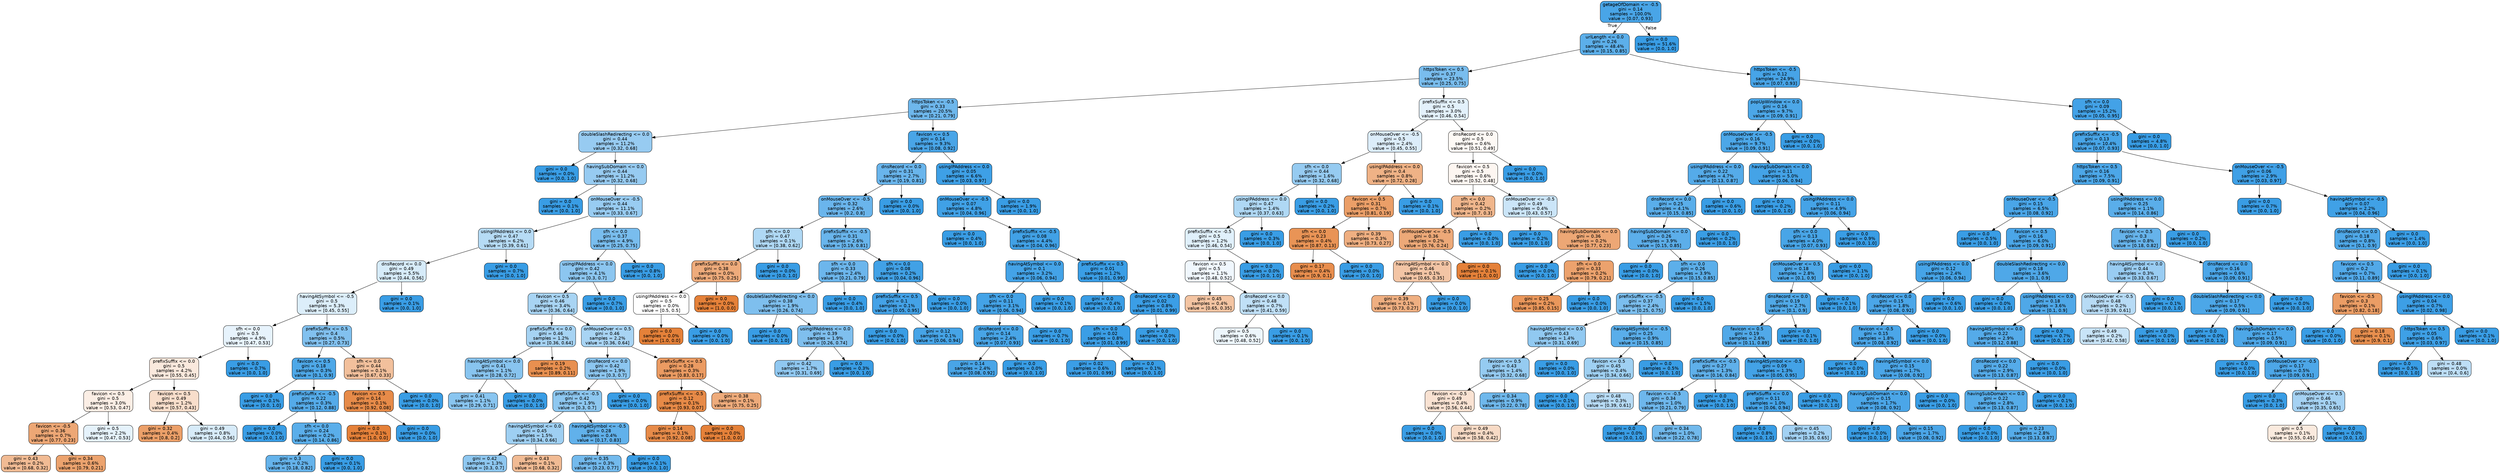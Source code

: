digraph Tree {
node [shape=box, style="filled, rounded", color="black", fontname=helvetica] ;
edge [fontname=helvetica] ;
0 [label="getageOfDomain <= -0.5\ngini = 0.14\nsamples = 100.0%\nvalue = [0.07, 0.93]", fillcolor="#399de5ea"] ;
1 [label="urlLength <= 0.0\ngini = 0.26\nsamples = 48.4%\nvalue = [0.15, 0.85]", fillcolor="#399de5d1"] ;
0 -> 1 [labeldistance=2.5, labelangle=45, headlabel="True"] ;
2 [label="httpsToken <= 0.5\ngini = 0.37\nsamples = 23.5%\nvalue = [0.25, 0.75]", fillcolor="#399de5ac"] ;
1 -> 2 ;
3 [label="httpsToken <= -0.5\ngini = 0.33\nsamples = 20.5%\nvalue = [0.21, 0.79]", fillcolor="#399de5ba"] ;
2 -> 3 ;
4 [label="doubleSlashRedirecting <= 0.0\ngini = 0.44\nsamples = 11.2%\nvalue = [0.32, 0.68]", fillcolor="#399de586"] ;
3 -> 4 ;
5 [label="gini = 0.0\nsamples = 0.0%\nvalue = [0.0, 1.0]", fillcolor="#399de5ff"] ;
4 -> 5 ;
6 [label="havingSubDomain <= 0.0\ngini = 0.44\nsamples = 11.2%\nvalue = [0.32, 0.68]", fillcolor="#399de586"] ;
4 -> 6 ;
7 [label="gini = 0.0\nsamples = 0.1%\nvalue = [0.0, 1.0]", fillcolor="#399de5ff"] ;
6 -> 7 ;
8 [label="onMouseOver <= -0.5\ngini = 0.44\nsamples = 11.1%\nvalue = [0.33, 0.67]", fillcolor="#399de584"] ;
6 -> 8 ;
9 [label="usingIPAddress <= 0.0\ngini = 0.47\nsamples = 6.2%\nvalue = [0.39, 0.61]", fillcolor="#399de55e"] ;
8 -> 9 ;
10 [label="dnsRecord <= 0.0\ngini = 0.49\nsamples = 5.5%\nvalue = [0.44, 0.56]", fillcolor="#399de534"] ;
9 -> 10 ;
11 [label="havingAtSymbol <= -0.5\ngini = 0.5\nsamples = 5.3%\nvalue = [0.45, 0.55]", fillcolor="#399de52c"] ;
10 -> 11 ;
12 [label="sfh <= 0.0\ngini = 0.5\nsamples = 4.9%\nvalue = [0.47, 0.53]", fillcolor="#399de51e"] ;
11 -> 12 ;
13 [label="prefixSuffix <= 0.0\ngini = 0.5\nsamples = 4.2%\nvalue = [0.55, 0.45]", fillcolor="#e581392b"] ;
12 -> 13 ;
14 [label="favicon <= 0.5\ngini = 0.5\nsamples = 3.0%\nvalue = [0.53, 0.47]", fillcolor="#e5813921"] ;
13 -> 14 ;
15 [label="favicon <= -0.5\ngini = 0.36\nsamples = 0.7%\nvalue = [0.77, 0.23]", fillcolor="#e58139b1"] ;
14 -> 15 ;
16 [label="gini = 0.43\nsamples = 0.2%\nvalue = [0.68, 0.32]", fillcolor="#e5813989"] ;
15 -> 16 ;
17 [label="gini = 0.34\nsamples = 0.6%\nvalue = [0.79, 0.21]", fillcolor="#e58139ba"] ;
15 -> 17 ;
18 [label="gini = 0.5\nsamples = 2.2%\nvalue = [0.47, 0.53]", fillcolor="#399de521"] ;
14 -> 18 ;
19 [label="favicon <= 0.5\ngini = 0.49\nsamples = 1.2%\nvalue = [0.57, 0.43]", fillcolor="#e5813942"] ;
13 -> 19 ;
20 [label="gini = 0.32\nsamples = 0.4%\nvalue = [0.8, 0.2]", fillcolor="#e58139c1"] ;
19 -> 20 ;
21 [label="gini = 0.49\nsamples = 0.8%\nvalue = [0.44, 0.56]", fillcolor="#399de533"] ;
19 -> 21 ;
22 [label="gini = 0.0\nsamples = 0.7%\nvalue = [0.0, 1.0]", fillcolor="#399de5ff"] ;
12 -> 22 ;
23 [label="prefixSuffix <= 0.5\ngini = 0.4\nsamples = 0.5%\nvalue = [0.27, 0.73]", fillcolor="#399de5a0"] ;
11 -> 23 ;
24 [label="favicon <= 0.5\ngini = 0.18\nsamples = 0.3%\nvalue = [0.1, 0.9]", fillcolor="#399de5e3"] ;
23 -> 24 ;
25 [label="gini = 0.0\nsamples = 0.1%\nvalue = [0.0, 1.0]", fillcolor="#399de5ff"] ;
24 -> 25 ;
26 [label="prefixSuffix <= -0.5\ngini = 0.22\nsamples = 0.3%\nvalue = [0.12, 0.88]", fillcolor="#399de5db"] ;
24 -> 26 ;
27 [label="gini = 0.0\nsamples = 0.0%\nvalue = [0.0, 1.0]", fillcolor="#399de5ff"] ;
26 -> 27 ;
28 [label="sfh <= 0.0\ngini = 0.24\nsamples = 0.2%\nvalue = [0.14, 0.86]", fillcolor="#399de5d4"] ;
26 -> 28 ;
29 [label="gini = 0.3\nsamples = 0.2%\nvalue = [0.18, 0.82]", fillcolor="#399de5c6"] ;
28 -> 29 ;
30 [label="gini = 0.0\nsamples = 0.1%\nvalue = [0.0, 1.0]", fillcolor="#399de5ff"] ;
28 -> 30 ;
31 [label="sfh <= 0.0\ngini = 0.44\nsamples = 0.1%\nvalue = [0.67, 0.33]", fillcolor="#e581397f"] ;
23 -> 31 ;
32 [label="favicon <= 0.5\ngini = 0.14\nsamples = 0.1%\nvalue = [0.92, 0.08]", fillcolor="#e58139ea"] ;
31 -> 32 ;
33 [label="gini = 0.0\nsamples = 0.1%\nvalue = [1.0, 0.0]", fillcolor="#e58139ff"] ;
32 -> 33 ;
34 [label="gini = 0.0\nsamples = 0.0%\nvalue = [0.0, 1.0]", fillcolor="#399de5ff"] ;
32 -> 34 ;
35 [label="gini = 0.0\nsamples = 0.0%\nvalue = [0.0, 1.0]", fillcolor="#399de5ff"] ;
31 -> 35 ;
36 [label="gini = 0.0\nsamples = 0.1%\nvalue = [0.0, 1.0]", fillcolor="#399de5ff"] ;
10 -> 36 ;
37 [label="gini = 0.0\nsamples = 0.7%\nvalue = [0.0, 1.0]", fillcolor="#399de5ff"] ;
9 -> 37 ;
38 [label="sfh <= 0.0\ngini = 0.37\nsamples = 4.9%\nvalue = [0.25, 0.75]", fillcolor="#399de5ac"] ;
8 -> 38 ;
39 [label="usingIPAddress <= 0.0\ngini = 0.42\nsamples = 4.1%\nvalue = [0.3, 0.7]", fillcolor="#399de593"] ;
38 -> 39 ;
40 [label="favicon <= 0.5\ngini = 0.46\nsamples = 3.4%\nvalue = [0.36, 0.64]", fillcolor="#399de570"] ;
39 -> 40 ;
41 [label="prefixSuffix <= 0.0\ngini = 0.46\nsamples = 1.2%\nvalue = [0.36, 0.64]", fillcolor="#399de572"] ;
40 -> 41 ;
42 [label="havingAtSymbol <= 0.0\ngini = 0.41\nsamples = 1.1%\nvalue = [0.28, 0.72]", fillcolor="#399de599"] ;
41 -> 42 ;
43 [label="gini = 0.41\nsamples = 1.1%\nvalue = [0.29, 0.71]", fillcolor="#399de597"] ;
42 -> 43 ;
44 [label="gini = 0.0\nsamples = 0.0%\nvalue = [0.0, 1.0]", fillcolor="#399de5ff"] ;
42 -> 44 ;
45 [label="gini = 0.19\nsamples = 0.2%\nvalue = [0.89, 0.11]", fillcolor="#e58139e1"] ;
41 -> 45 ;
46 [label="onMouseOver <= 0.5\ngini = 0.46\nsamples = 2.2%\nvalue = [0.36, 0.64]", fillcolor="#399de56f"] ;
40 -> 46 ;
47 [label="dnsRecord <= 0.0\ngini = 0.42\nsamples = 1.9%\nvalue = [0.3, 0.7]", fillcolor="#399de593"] ;
46 -> 47 ;
48 [label="prefixSuffix <= -0.5\ngini = 0.42\nsamples = 1.9%\nvalue = [0.3, 0.7]", fillcolor="#399de592"] ;
47 -> 48 ;
49 [label="havingAtSymbol <= 0.0\ngini = 0.45\nsamples = 1.5%\nvalue = [0.34, 0.66]", fillcolor="#399de57d"] ;
48 -> 49 ;
50 [label="gini = 0.42\nsamples = 1.3%\nvalue = [0.3, 0.7]", fillcolor="#399de591"] ;
49 -> 50 ;
51 [label="gini = 0.43\nsamples = 0.1%\nvalue = [0.68, 0.32]", fillcolor="#e5813989"] ;
49 -> 51 ;
52 [label="havingAtSymbol <= -0.5\ngini = 0.28\nsamples = 0.4%\nvalue = [0.17, 0.83]", fillcolor="#399de5cb"] ;
48 -> 52 ;
53 [label="gini = 0.35\nsamples = 0.3%\nvalue = [0.23, 0.77]", fillcolor="#399de5b4"] ;
52 -> 53 ;
54 [label="gini = 0.0\nsamples = 0.1%\nvalue = [0.0, 1.0]", fillcolor="#399de5ff"] ;
52 -> 54 ;
55 [label="gini = 0.0\nsamples = 0.0%\nvalue = [0.0, 1.0]", fillcolor="#399de5ff"] ;
47 -> 55 ;
56 [label="prefixSuffix <= 0.5\ngini = 0.28\nsamples = 0.3%\nvalue = [0.83, 0.17]", fillcolor="#e58139ca"] ;
46 -> 56 ;
57 [label="prefixSuffix <= -0.5\ngini = 0.12\nsamples = 0.1%\nvalue = [0.93, 0.07]", fillcolor="#e58139ed"] ;
56 -> 57 ;
58 [label="gini = 0.14\nsamples = 0.1%\nvalue = [0.92, 0.08]", fillcolor="#e58139ea"] ;
57 -> 58 ;
59 [label="gini = 0.0\nsamples = 0.0%\nvalue = [1.0, 0.0]", fillcolor="#e58139ff"] ;
57 -> 59 ;
60 [label="gini = 0.38\nsamples = 0.1%\nvalue = [0.75, 0.25]", fillcolor="#e58139aa"] ;
56 -> 60 ;
61 [label="gini = 0.0\nsamples = 0.7%\nvalue = [0.0, 1.0]", fillcolor="#399de5ff"] ;
39 -> 61 ;
62 [label="gini = 0.0\nsamples = 0.8%\nvalue = [0.0, 1.0]", fillcolor="#399de5ff"] ;
38 -> 62 ;
63 [label="favicon <= 0.5\ngini = 0.14\nsamples = 9.3%\nvalue = [0.08, 0.92]", fillcolor="#399de5ea"] ;
3 -> 63 ;
64 [label="dnsRecord <= 0.0\ngini = 0.31\nsamples = 2.7%\nvalue = [0.19, 0.81]", fillcolor="#399de5c1"] ;
63 -> 64 ;
65 [label="onMouseOver <= -0.5\ngini = 0.32\nsamples = 2.6%\nvalue = [0.2, 0.8]", fillcolor="#399de5c0"] ;
64 -> 65 ;
66 [label="sfh <= 0.0\ngini = 0.47\nsamples = 0.1%\nvalue = [0.38, 0.62]", fillcolor="#399de566"] ;
65 -> 66 ;
67 [label="prefixSuffix <= 0.0\ngini = 0.38\nsamples = 0.0%\nvalue = [0.75, 0.25]", fillcolor="#e58139aa"] ;
66 -> 67 ;
68 [label="usingIPAddress <= 0.0\ngini = 0.5\nsamples = 0.0%\nvalue = [0.5, 0.5]", fillcolor="#e5813900"] ;
67 -> 68 ;
69 [label="gini = 0.0\nsamples = 0.0%\nvalue = [1.0, 0.0]", fillcolor="#e58139ff"] ;
68 -> 69 ;
70 [label="gini = 0.0\nsamples = 0.0%\nvalue = [0.0, 1.0]", fillcolor="#399de5ff"] ;
68 -> 70 ;
71 [label="gini = 0.0\nsamples = 0.0%\nvalue = [1.0, 0.0]", fillcolor="#e58139ff"] ;
67 -> 71 ;
72 [label="gini = 0.0\nsamples = 0.0%\nvalue = [0.0, 1.0]", fillcolor="#399de5ff"] ;
66 -> 72 ;
73 [label="prefixSuffix <= -0.5\ngini = 0.31\nsamples = 2.6%\nvalue = [0.19, 0.81]", fillcolor="#399de5c1"] ;
65 -> 73 ;
74 [label="sfh <= 0.0\ngini = 0.33\nsamples = 2.4%\nvalue = [0.21, 0.79]", fillcolor="#399de5bd"] ;
73 -> 74 ;
75 [label="doubleSlashRedirecting <= 0.0\ngini = 0.38\nsamples = 1.9%\nvalue = [0.26, 0.74]", fillcolor="#399de5a6"] ;
74 -> 75 ;
76 [label="gini = 0.0\nsamples = 0.0%\nvalue = [0.0, 1.0]", fillcolor="#399de5ff"] ;
75 -> 76 ;
77 [label="usingIPAddress <= 0.0\ngini = 0.39\nsamples = 1.9%\nvalue = [0.26, 0.74]", fillcolor="#399de5a5"] ;
75 -> 77 ;
78 [label="gini = 0.42\nsamples = 1.7%\nvalue = [0.31, 0.69]", fillcolor="#399de58e"] ;
77 -> 78 ;
79 [label="gini = 0.0\nsamples = 0.3%\nvalue = [0.0, 1.0]", fillcolor="#399de5ff"] ;
77 -> 79 ;
80 [label="gini = 0.0\nsamples = 0.4%\nvalue = [0.0, 1.0]", fillcolor="#399de5ff"] ;
74 -> 80 ;
81 [label="sfh <= 0.0\ngini = 0.08\nsamples = 0.2%\nvalue = [0.04, 0.96]", fillcolor="#399de5f4"] ;
73 -> 81 ;
82 [label="prefixSuffix <= 0.5\ngini = 0.1\nsamples = 0.1%\nvalue = [0.05, 0.95]", fillcolor="#399de5f1"] ;
81 -> 82 ;
83 [label="gini = 0.0\nsamples = 0.0%\nvalue = [0.0, 1.0]", fillcolor="#399de5ff"] ;
82 -> 83 ;
84 [label="gini = 0.12\nsamples = 0.1%\nvalue = [0.06, 0.94]", fillcolor="#399de5ee"] ;
82 -> 84 ;
85 [label="gini = 0.0\nsamples = 0.0%\nvalue = [0.0, 1.0]", fillcolor="#399de5ff"] ;
81 -> 85 ;
86 [label="gini = 0.0\nsamples = 0.0%\nvalue = [0.0, 1.0]", fillcolor="#399de5ff"] ;
64 -> 86 ;
87 [label="usingIPAddress <= 0.0\ngini = 0.05\nsamples = 6.6%\nvalue = [0.03, 0.97]", fillcolor="#399de5f8"] ;
63 -> 87 ;
88 [label="onMouseOver <= -0.5\ngini = 0.07\nsamples = 4.8%\nvalue = [0.04, 0.96]", fillcolor="#399de5f5"] ;
87 -> 88 ;
89 [label="gini = 0.0\nsamples = 0.4%\nvalue = [0.0, 1.0]", fillcolor="#399de5ff"] ;
88 -> 89 ;
90 [label="prefixSuffix <= -0.5\ngini = 0.08\nsamples = 4.4%\nvalue = [0.04, 0.96]", fillcolor="#399de5f4"] ;
88 -> 90 ;
91 [label="havingAtSymbol <= 0.0\ngini = 0.1\nsamples = 3.2%\nvalue = [0.06, 0.94]", fillcolor="#399de5f0"] ;
90 -> 91 ;
92 [label="sfh <= 0.0\ngini = 0.11\nsamples = 3.1%\nvalue = [0.06, 0.94]", fillcolor="#399de5f0"] ;
91 -> 92 ;
93 [label="dnsRecord <= 0.0\ngini = 0.14\nsamples = 2.4%\nvalue = [0.07, 0.93]", fillcolor="#399de5eb"] ;
92 -> 93 ;
94 [label="gini = 0.14\nsamples = 2.4%\nvalue = [0.08, 0.92]", fillcolor="#399de5ea"] ;
93 -> 94 ;
95 [label="gini = 0.0\nsamples = 0.0%\nvalue = [0.0, 1.0]", fillcolor="#399de5ff"] ;
93 -> 95 ;
96 [label="gini = 0.0\nsamples = 0.7%\nvalue = [0.0, 1.0]", fillcolor="#399de5ff"] ;
92 -> 96 ;
97 [label="gini = 0.0\nsamples = 0.1%\nvalue = [0.0, 1.0]", fillcolor="#399de5ff"] ;
91 -> 97 ;
98 [label="prefixSuffix <= 0.5\ngini = 0.01\nsamples = 1.2%\nvalue = [0.01, 0.99]", fillcolor="#399de5fd"] ;
90 -> 98 ;
99 [label="gini = 0.0\nsamples = 0.4%\nvalue = [0.0, 1.0]", fillcolor="#399de5ff"] ;
98 -> 99 ;
100 [label="dnsRecord <= 0.0\ngini = 0.02\nsamples = 0.8%\nvalue = [0.01, 0.99]", fillcolor="#399de5fc"] ;
98 -> 100 ;
101 [label="sfh <= 0.0\ngini = 0.02\nsamples = 0.8%\nvalue = [0.01, 0.99]", fillcolor="#399de5fc"] ;
100 -> 101 ;
102 [label="gini = 0.02\nsamples = 0.6%\nvalue = [0.01, 0.99]", fillcolor="#399de5fc"] ;
101 -> 102 ;
103 [label="gini = 0.0\nsamples = 0.1%\nvalue = [0.0, 1.0]", fillcolor="#399de5ff"] ;
101 -> 103 ;
104 [label="gini = 0.0\nsamples = 0.0%\nvalue = [0.0, 1.0]", fillcolor="#399de5ff"] ;
100 -> 104 ;
105 [label="gini = 0.0\nsamples = 1.9%\nvalue = [0.0, 1.0]", fillcolor="#399de5ff"] ;
87 -> 105 ;
106 [label="prefixSuffix <= 0.5\ngini = 0.5\nsamples = 3.0%\nvalue = [0.46, 0.54]", fillcolor="#399de523"] ;
2 -> 106 ;
107 [label="onMouseOver <= -0.5\ngini = 0.5\nsamples = 2.4%\nvalue = [0.45, 0.55]", fillcolor="#399de52d"] ;
106 -> 107 ;
108 [label="sfh <= 0.0\ngini = 0.44\nsamples = 1.6%\nvalue = [0.32, 0.68]", fillcolor="#399de587"] ;
107 -> 108 ;
109 [label="usingIPAddress <= 0.0\ngini = 0.47\nsamples = 1.4%\nvalue = [0.37, 0.63]", fillcolor="#399de566"] ;
108 -> 109 ;
110 [label="prefixSuffix <= -0.5\ngini = 0.5\nsamples = 1.2%\nvalue = [0.46, 0.54]", fillcolor="#399de527"] ;
109 -> 110 ;
111 [label="favicon <= 0.5\ngini = 0.5\nsamples = 1.1%\nvalue = [0.48, 0.52]", fillcolor="#399de513"] ;
110 -> 111 ;
112 [label="gini = 0.45\nsamples = 0.4%\nvalue = [0.65, 0.35]", fillcolor="#e5813977"] ;
111 -> 112 ;
113 [label="dnsRecord <= 0.0\ngini = 0.48\nsamples = 0.7%\nvalue = [0.41, 0.59]", fillcolor="#399de551"] ;
111 -> 113 ;
114 [label="gini = 0.5\nsamples = 0.6%\nvalue = [0.48, 0.52]", fillcolor="#399de516"] ;
113 -> 114 ;
115 [label="gini = 0.0\nsamples = 0.1%\nvalue = [0.0, 1.0]", fillcolor="#399de5ff"] ;
113 -> 115 ;
116 [label="gini = 0.0\nsamples = 0.0%\nvalue = [0.0, 1.0]", fillcolor="#399de5ff"] ;
110 -> 116 ;
117 [label="gini = 0.0\nsamples = 0.3%\nvalue = [0.0, 1.0]", fillcolor="#399de5ff"] ;
109 -> 117 ;
118 [label="gini = 0.0\nsamples = 0.2%\nvalue = [0.0, 1.0]", fillcolor="#399de5ff"] ;
108 -> 118 ;
119 [label="usingIPAddress <= 0.0\ngini = 0.4\nsamples = 0.8%\nvalue = [0.72, 0.28]", fillcolor="#e581399c"] ;
107 -> 119 ;
120 [label="favicon <= 0.5\ngini = 0.31\nsamples = 0.7%\nvalue = [0.81, 0.19]", fillcolor="#e58139c2"] ;
119 -> 120 ;
121 [label="sfh <= 0.0\ngini = 0.23\nsamples = 0.4%\nvalue = [0.87, 0.13]", fillcolor="#e58139d9"] ;
120 -> 121 ;
122 [label="gini = 0.17\nsamples = 0.4%\nvalue = [0.9, 0.1]", fillcolor="#e58139e4"] ;
121 -> 122 ;
123 [label="gini = 0.0\nsamples = 0.0%\nvalue = [0.0, 1.0]", fillcolor="#399de5ff"] ;
121 -> 123 ;
124 [label="gini = 0.39\nsamples = 0.3%\nvalue = [0.73, 0.27]", fillcolor="#e58139a2"] ;
120 -> 124 ;
125 [label="gini = 0.0\nsamples = 0.1%\nvalue = [0.0, 1.0]", fillcolor="#399de5ff"] ;
119 -> 125 ;
126 [label="dnsRecord <= 0.0\ngini = 0.5\nsamples = 0.6%\nvalue = [0.51, 0.49]", fillcolor="#e581390c"] ;
106 -> 126 ;
127 [label="favicon <= 0.5\ngini = 0.5\nsamples = 0.6%\nvalue = [0.52, 0.48]", fillcolor="#e5813912"] ;
126 -> 127 ;
128 [label="sfh <= 0.0\ngini = 0.42\nsamples = 0.2%\nvalue = [0.7, 0.3]", fillcolor="#e5813994"] ;
127 -> 128 ;
129 [label="onMouseOver <= -0.5\ngini = 0.36\nsamples = 0.2%\nvalue = [0.76, 0.24]", fillcolor="#e58139ae"] ;
128 -> 129 ;
130 [label="havingAtSymbol <= 0.0\ngini = 0.46\nsamples = 0.1%\nvalue = [0.65, 0.35]", fillcolor="#e5813974"] ;
129 -> 130 ;
131 [label="gini = 0.39\nsamples = 0.1%\nvalue = [0.73, 0.27]", fillcolor="#e58139a2"] ;
130 -> 131 ;
132 [label="gini = 0.0\nsamples = 0.0%\nvalue = [0.0, 1.0]", fillcolor="#399de5ff"] ;
130 -> 132 ;
133 [label="gini = 0.0\nsamples = 0.1%\nvalue = [1.0, 0.0]", fillcolor="#e58139ff"] ;
129 -> 133 ;
134 [label="gini = 0.0\nsamples = 0.0%\nvalue = [0.0, 1.0]", fillcolor="#399de5ff"] ;
128 -> 134 ;
135 [label="onMouseOver <= -0.5\ngini = 0.49\nsamples = 0.4%\nvalue = [0.43, 0.57]", fillcolor="#399de542"] ;
127 -> 135 ;
136 [label="gini = 0.0\nsamples = 0.2%\nvalue = [0.0, 1.0]", fillcolor="#399de5ff"] ;
135 -> 136 ;
137 [label="havingSubDomain <= 0.0\ngini = 0.36\nsamples = 0.2%\nvalue = [0.77, 0.23]", fillcolor="#e58139b1"] ;
135 -> 137 ;
138 [label="gini = 0.0\nsamples = 0.0%\nvalue = [0.0, 1.0]", fillcolor="#399de5ff"] ;
137 -> 138 ;
139 [label="sfh <= 0.0\ngini = 0.33\nsamples = 0.2%\nvalue = [0.79, 0.21]", fillcolor="#e58139bc"] ;
137 -> 139 ;
140 [label="gini = 0.25\nsamples = 0.2%\nvalue = [0.85, 0.15]", fillcolor="#e58139d3"] ;
139 -> 140 ;
141 [label="gini = 0.0\nsamples = 0.0%\nvalue = [0.0, 1.0]", fillcolor="#399de5ff"] ;
139 -> 141 ;
142 [label="gini = 0.0\nsamples = 0.0%\nvalue = [0.0, 1.0]", fillcolor="#399de5ff"] ;
126 -> 142 ;
143 [label="httpsToken <= -0.5\ngini = 0.12\nsamples = 24.9%\nvalue = [0.07, 0.93]", fillcolor="#399de5ed"] ;
1 -> 143 ;
144 [label="popUpWindow <= 0.0\ngini = 0.16\nsamples = 9.7%\nvalue = [0.09, 0.91]", fillcolor="#399de5e6"] ;
143 -> 144 ;
145 [label="onMouseOver <= -0.5\ngini = 0.16\nsamples = 9.7%\nvalue = [0.09, 0.91]", fillcolor="#399de5e6"] ;
144 -> 145 ;
146 [label="usingIPAddress <= 0.0\ngini = 0.22\nsamples = 4.7%\nvalue = [0.13, 0.87]", fillcolor="#399de5da"] ;
145 -> 146 ;
147 [label="dnsRecord <= 0.0\ngini = 0.25\nsamples = 4.1%\nvalue = [0.15, 0.85]", fillcolor="#399de5d4"] ;
146 -> 147 ;
148 [label="havingSubDomain <= 0.0\ngini = 0.26\nsamples = 3.9%\nvalue = [0.15, 0.85]", fillcolor="#399de5d2"] ;
147 -> 148 ;
149 [label="gini = 0.0\nsamples = 0.0%\nvalue = [0.0, 1.0]", fillcolor="#399de5ff"] ;
148 -> 149 ;
150 [label="sfh <= 0.0\ngini = 0.26\nsamples = 3.9%\nvalue = [0.15, 0.85]", fillcolor="#399de5d1"] ;
148 -> 150 ;
151 [label="prefixSuffix <= -0.5\ngini = 0.37\nsamples = 2.4%\nvalue = [0.25, 0.75]", fillcolor="#399de5aa"] ;
150 -> 151 ;
152 [label="havingAtSymbol <= 0.0\ngini = 0.43\nsamples = 1.4%\nvalue = [0.31, 0.69]", fillcolor="#399de58d"] ;
151 -> 152 ;
153 [label="favicon <= 0.5\ngini = 0.43\nsamples = 1.4%\nvalue = [0.32, 0.68]", fillcolor="#399de588"] ;
152 -> 153 ;
154 [label="favicon <= -0.5\ngini = 0.49\nsamples = 0.4%\nvalue = [0.56, 0.44]", fillcolor="#e581393a"] ;
153 -> 154 ;
155 [label="gini = 0.0\nsamples = 0.0%\nvalue = [0.0, 1.0]", fillcolor="#399de5ff"] ;
154 -> 155 ;
156 [label="gini = 0.49\nsamples = 0.4%\nvalue = [0.58, 0.42]", fillcolor="#e581394a"] ;
154 -> 156 ;
157 [label="gini = 0.34\nsamples = 0.9%\nvalue = [0.22, 0.78]", fillcolor="#399de5b9"] ;
153 -> 157 ;
158 [label="gini = 0.0\nsamples = 0.0%\nvalue = [0.0, 1.0]", fillcolor="#399de5ff"] ;
152 -> 158 ;
159 [label="havingAtSymbol <= -0.5\ngini = 0.25\nsamples = 0.9%\nvalue = [0.15, 0.85]", fillcolor="#399de5d4"] ;
151 -> 159 ;
160 [label="favicon <= 0.5\ngini = 0.45\nsamples = 0.4%\nvalue = [0.34, 0.66]", fillcolor="#399de57b"] ;
159 -> 160 ;
161 [label="gini = 0.0\nsamples = 0.1%\nvalue = [0.0, 1.0]", fillcolor="#399de5ff"] ;
160 -> 161 ;
162 [label="gini = 0.48\nsamples = 0.3%\nvalue = [0.39, 0.61]", fillcolor="#399de55c"] ;
160 -> 162 ;
163 [label="gini = 0.0\nsamples = 0.5%\nvalue = [0.0, 1.0]", fillcolor="#399de5ff"] ;
159 -> 163 ;
164 [label="gini = 0.0\nsamples = 1.5%\nvalue = [0.0, 1.0]", fillcolor="#399de5ff"] ;
150 -> 164 ;
165 [label="gini = 0.0\nsamples = 0.2%\nvalue = [0.0, 1.0]", fillcolor="#399de5ff"] ;
147 -> 165 ;
166 [label="gini = 0.0\nsamples = 0.6%\nvalue = [0.0, 1.0]", fillcolor="#399de5ff"] ;
146 -> 166 ;
167 [label="havingSubDomain <= 0.0\ngini = 0.11\nsamples = 5.0%\nvalue = [0.06, 0.94]", fillcolor="#399de5f0"] ;
145 -> 167 ;
168 [label="gini = 0.0\nsamples = 0.2%\nvalue = [0.0, 1.0]", fillcolor="#399de5ff"] ;
167 -> 168 ;
169 [label="usingIPAddress <= 0.0\ngini = 0.11\nsamples = 4.9%\nvalue = [0.06, 0.94]", fillcolor="#399de5ef"] ;
167 -> 169 ;
170 [label="sfh <= 0.0\ngini = 0.13\nsamples = 4.0%\nvalue = [0.07, 0.93]", fillcolor="#399de5eb"] ;
169 -> 170 ;
171 [label="onMouseOver <= 0.5\ngini = 0.18\nsamples = 2.8%\nvalue = [0.1, 0.9]", fillcolor="#399de5e3"] ;
170 -> 171 ;
172 [label="dnsRecord <= 0.0\ngini = 0.19\nsamples = 2.7%\nvalue = [0.1, 0.9]", fillcolor="#399de5e1"] ;
171 -> 172 ;
173 [label="favicon <= 0.5\ngini = 0.19\nsamples = 2.6%\nvalue = [0.11, 0.89]", fillcolor="#399de5e0"] ;
172 -> 173 ;
174 [label="prefixSuffix <= -0.5\ngini = 0.27\nsamples = 1.3%\nvalue = [0.16, 0.84]", fillcolor="#399de5ce"] ;
173 -> 174 ;
175 [label="favicon <= -0.5\ngini = 0.34\nsamples = 1.0%\nvalue = [0.21, 0.79]", fillcolor="#399de5ba"] ;
174 -> 175 ;
176 [label="gini = 0.0\nsamples = 0.0%\nvalue = [0.0, 1.0]", fillcolor="#399de5ff"] ;
175 -> 176 ;
177 [label="gini = 0.34\nsamples = 1.0%\nvalue = [0.22, 0.78]", fillcolor="#399de5b7"] ;
175 -> 177 ;
178 [label="gini = 0.0\nsamples = 0.3%\nvalue = [0.0, 1.0]", fillcolor="#399de5ff"] ;
174 -> 178 ;
179 [label="havingAtSymbol <= -0.5\ngini = 0.09\nsamples = 1.3%\nvalue = [0.05, 0.95]", fillcolor="#399de5f2"] ;
173 -> 179 ;
180 [label="prefixSuffix <= 0.0\ngini = 0.11\nsamples = 1.0%\nvalue = [0.06, 0.94]", fillcolor="#399de5ef"] ;
179 -> 180 ;
181 [label="gini = 0.0\nsamples = 0.8%\nvalue = [0.0, 1.0]", fillcolor="#399de5ff"] ;
180 -> 181 ;
182 [label="gini = 0.45\nsamples = 0.2%\nvalue = [0.35, 0.65]", fillcolor="#399de577"] ;
180 -> 182 ;
183 [label="gini = 0.0\nsamples = 0.3%\nvalue = [0.0, 1.0]", fillcolor="#399de5ff"] ;
179 -> 183 ;
184 [label="gini = 0.0\nsamples = 0.1%\nvalue = [0.0, 1.0]", fillcolor="#399de5ff"] ;
172 -> 184 ;
185 [label="gini = 0.0\nsamples = 0.1%\nvalue = [0.0, 1.0]", fillcolor="#399de5ff"] ;
171 -> 185 ;
186 [label="gini = 0.0\nsamples = 1.1%\nvalue = [0.0, 1.0]", fillcolor="#399de5ff"] ;
170 -> 186 ;
187 [label="gini = 0.0\nsamples = 0.9%\nvalue = [0.0, 1.0]", fillcolor="#399de5ff"] ;
169 -> 187 ;
188 [label="gini = 0.0\nsamples = 0.0%\nvalue = [0.0, 1.0]", fillcolor="#399de5ff"] ;
144 -> 188 ;
189 [label="sfh <= 0.0\ngini = 0.09\nsamples = 15.2%\nvalue = [0.05, 0.95]", fillcolor="#399de5f2"] ;
143 -> 189 ;
190 [label="prefixSuffix <= -0.5\ngini = 0.13\nsamples = 10.4%\nvalue = [0.07, 0.93]", fillcolor="#399de5eb"] ;
189 -> 190 ;
191 [label="httpsToken <= 0.5\ngini = 0.16\nsamples = 7.5%\nvalue = [0.09, 0.91]", fillcolor="#399de5e6"] ;
190 -> 191 ;
192 [label="onMouseOver <= -0.5\ngini = 0.15\nsamples = 6.5%\nvalue = [0.08, 0.92]", fillcolor="#399de5e9"] ;
191 -> 192 ;
193 [label="gini = 0.0\nsamples = 0.5%\nvalue = [0.0, 1.0]", fillcolor="#399de5ff"] ;
192 -> 193 ;
194 [label="favicon <= 0.5\ngini = 0.16\nsamples = 6.0%\nvalue = [0.09, 0.91]", fillcolor="#399de5e7"] ;
192 -> 194 ;
195 [label="usingIPAddress <= 0.0\ngini = 0.12\nsamples = 2.4%\nvalue = [0.06, 0.94]", fillcolor="#399de5ee"] ;
194 -> 195 ;
196 [label="dnsRecord <= 0.0\ngini = 0.15\nsamples = 1.8%\nvalue = [0.08, 0.92]", fillcolor="#399de5e8"] ;
195 -> 196 ;
197 [label="favicon <= -0.5\ngini = 0.15\nsamples = 1.8%\nvalue = [0.08, 0.92]", fillcolor="#399de5e8"] ;
196 -> 197 ;
198 [label="gini = 0.0\nsamples = 0.0%\nvalue = [0.0, 1.0]", fillcolor="#399de5ff"] ;
197 -> 198 ;
199 [label="havingAtSymbol <= 0.0\ngini = 0.15\nsamples = 1.7%\nvalue = [0.08, 0.92]", fillcolor="#399de5e8"] ;
197 -> 199 ;
200 [label="havingSubDomain <= 0.0\ngini = 0.15\nsamples = 1.7%\nvalue = [0.08, 0.92]", fillcolor="#399de5e8"] ;
199 -> 200 ;
201 [label="gini = 0.0\nsamples = 0.0%\nvalue = [0.0, 1.0]", fillcolor="#399de5ff"] ;
200 -> 201 ;
202 [label="gini = 0.15\nsamples = 1.7%\nvalue = [0.08, 0.92]", fillcolor="#399de5e7"] ;
200 -> 202 ;
203 [label="gini = 0.0\nsamples = 0.0%\nvalue = [0.0, 1.0]", fillcolor="#399de5ff"] ;
199 -> 203 ;
204 [label="gini = 0.0\nsamples = 0.0%\nvalue = [0.0, 1.0]", fillcolor="#399de5ff"] ;
196 -> 204 ;
205 [label="gini = 0.0\nsamples = 0.6%\nvalue = [0.0, 1.0]", fillcolor="#399de5ff"] ;
195 -> 205 ;
206 [label="doubleSlashRedirecting <= 0.0\ngini = 0.18\nsamples = 3.6%\nvalue = [0.1, 0.9]", fillcolor="#399de5e2"] ;
194 -> 206 ;
207 [label="gini = 0.0\nsamples = 0.0%\nvalue = [0.0, 1.0]", fillcolor="#399de5ff"] ;
206 -> 207 ;
208 [label="usingIPAddress <= 0.0\ngini = 0.18\nsamples = 3.6%\nvalue = [0.1, 0.9]", fillcolor="#399de5e2"] ;
206 -> 208 ;
209 [label="havingAtSymbol <= 0.0\ngini = 0.22\nsamples = 2.9%\nvalue = [0.12, 0.88]", fillcolor="#399de5db"] ;
208 -> 209 ;
210 [label="dnsRecord <= 0.0\ngini = 0.22\nsamples = 2.9%\nvalue = [0.13, 0.87]", fillcolor="#399de5da"] ;
209 -> 210 ;
211 [label="havingSubDomain <= 0.0\ngini = 0.22\nsamples = 2.8%\nvalue = [0.13, 0.87]", fillcolor="#399de5d9"] ;
210 -> 211 ;
212 [label="gini = 0.0\nsamples = 0.0%\nvalue = [0.0, 1.0]", fillcolor="#399de5ff"] ;
211 -> 212 ;
213 [label="gini = 0.23\nsamples = 2.8%\nvalue = [0.13, 0.87]", fillcolor="#399de5d9"] ;
211 -> 213 ;
214 [label="gini = 0.0\nsamples = 0.1%\nvalue = [0.0, 1.0]", fillcolor="#399de5ff"] ;
210 -> 214 ;
215 [label="gini = 0.0\nsamples = 0.0%\nvalue = [0.0, 1.0]", fillcolor="#399de5ff"] ;
209 -> 215 ;
216 [label="gini = 0.0\nsamples = 0.7%\nvalue = [0.0, 1.0]", fillcolor="#399de5ff"] ;
208 -> 216 ;
217 [label="usingIPAddress <= 0.0\ngini = 0.25\nsamples = 1.1%\nvalue = [0.14, 0.86]", fillcolor="#399de5d4"] ;
191 -> 217 ;
218 [label="favicon <= 0.5\ngini = 0.3\nsamples = 0.8%\nvalue = [0.18, 0.82]", fillcolor="#399de5c5"] ;
217 -> 218 ;
219 [label="havingAtSymbol <= 0.0\ngini = 0.44\nsamples = 0.3%\nvalue = [0.33, 0.67]", fillcolor="#399de583"] ;
218 -> 219 ;
220 [label="onMouseOver <= -0.5\ngini = 0.48\nsamples = 0.2%\nvalue = [0.39, 0.61]", fillcolor="#399de55c"] ;
219 -> 220 ;
221 [label="gini = 0.49\nsamples = 0.2%\nvalue = [0.42, 0.58]", fillcolor="#399de546"] ;
220 -> 221 ;
222 [label="gini = 0.0\nsamples = 0.0%\nvalue = [0.0, 1.0]", fillcolor="#399de5ff"] ;
220 -> 222 ;
223 [label="gini = 0.0\nsamples = 0.1%\nvalue = [0.0, 1.0]", fillcolor="#399de5ff"] ;
219 -> 223 ;
224 [label="dnsRecord <= 0.0\ngini = 0.16\nsamples = 0.6%\nvalue = [0.09, 0.91]", fillcolor="#399de5e7"] ;
218 -> 224 ;
225 [label="doubleSlashRedirecting <= 0.0\ngini = 0.17\nsamples = 0.5%\nvalue = [0.09, 0.91]", fillcolor="#399de5e6"] ;
224 -> 225 ;
226 [label="gini = 0.0\nsamples = 0.0%\nvalue = [0.0, 1.0]", fillcolor="#399de5ff"] ;
225 -> 226 ;
227 [label="havingSubDomain <= 0.0\ngini = 0.17\nsamples = 0.5%\nvalue = [0.09, 0.91]", fillcolor="#399de5e5"] ;
225 -> 227 ;
228 [label="gini = 0.0\nsamples = 0.0%\nvalue = [0.0, 1.0]", fillcolor="#399de5ff"] ;
227 -> 228 ;
229 [label="onMouseOver <= -0.5\ngini = 0.17\nsamples = 0.5%\nvalue = [0.09, 0.91]", fillcolor="#399de5e5"] ;
227 -> 229 ;
230 [label="gini = 0.0\nsamples = 0.3%\nvalue = [0.0, 1.0]", fillcolor="#399de5ff"] ;
229 -> 230 ;
231 [label="onMouseOver <= 0.5\ngini = 0.46\nsamples = 0.1%\nvalue = [0.35, 0.65]", fillcolor="#399de574"] ;
229 -> 231 ;
232 [label="gini = 0.5\nsamples = 0.1%\nvalue = [0.55, 0.45]", fillcolor="#e581392a"] ;
231 -> 232 ;
233 [label="gini = 0.0\nsamples = 0.0%\nvalue = [0.0, 1.0]", fillcolor="#399de5ff"] ;
231 -> 233 ;
234 [label="gini = 0.0\nsamples = 0.0%\nvalue = [0.0, 1.0]", fillcolor="#399de5ff"] ;
224 -> 234 ;
235 [label="gini = 0.0\nsamples = 0.2%\nvalue = [0.0, 1.0]", fillcolor="#399de5ff"] ;
217 -> 235 ;
236 [label="onMouseOver <= -0.5\ngini = 0.06\nsamples = 2.9%\nvalue = [0.03, 0.97]", fillcolor="#399de5f7"] ;
190 -> 236 ;
237 [label="gini = 0.0\nsamples = 0.7%\nvalue = [0.0, 1.0]", fillcolor="#399de5ff"] ;
236 -> 237 ;
238 [label="havingAtSymbol <= -0.5\ngini = 0.07\nsamples = 2.2%\nvalue = [0.04, 0.96]", fillcolor="#399de5f5"] ;
236 -> 238 ;
239 [label="dnsRecord <= 0.0\ngini = 0.18\nsamples = 0.8%\nvalue = [0.1, 0.9]", fillcolor="#399de5e2"] ;
238 -> 239 ;
240 [label="favicon <= 0.5\ngini = 0.2\nsamples = 0.7%\nvalue = [0.11, 0.89]", fillcolor="#399de5df"] ;
239 -> 240 ;
241 [label="favicon <= -0.5\ngini = 0.3\nsamples = 0.1%\nvalue = [0.82, 0.18]", fillcolor="#e58139c6"] ;
240 -> 241 ;
242 [label="gini = 0.0\nsamples = 0.0%\nvalue = [0.0, 1.0]", fillcolor="#399de5ff"] ;
241 -> 242 ;
243 [label="gini = 0.18\nsamples = 0.1%\nvalue = [0.9, 0.1]", fillcolor="#e58139e3"] ;
241 -> 243 ;
244 [label="usingIPAddress <= 0.0\ngini = 0.04\nsamples = 0.7%\nvalue = [0.02, 0.98]", fillcolor="#399de5f9"] ;
240 -> 244 ;
245 [label="httpsToken <= 0.5\ngini = 0.05\nsamples = 0.6%\nvalue = [0.03, 0.97]", fillcolor="#399de5f8"] ;
244 -> 245 ;
246 [label="gini = 0.0\nsamples = 0.5%\nvalue = [0.0, 1.0]", fillcolor="#399de5ff"] ;
245 -> 246 ;
247 [label="gini = 0.48\nsamples = 0.0%\nvalue = [0.4, 0.6]", fillcolor="#399de555"] ;
245 -> 247 ;
248 [label="gini = 0.0\nsamples = 0.1%\nvalue = [0.0, 1.0]", fillcolor="#399de5ff"] ;
244 -> 248 ;
249 [label="gini = 0.0\nsamples = 0.1%\nvalue = [0.0, 1.0]", fillcolor="#399de5ff"] ;
239 -> 249 ;
250 [label="gini = 0.0\nsamples = 1.4%\nvalue = [0.0, 1.0]", fillcolor="#399de5ff"] ;
238 -> 250 ;
251 [label="gini = 0.0\nsamples = 4.8%\nvalue = [0.0, 1.0]", fillcolor="#399de5ff"] ;
189 -> 251 ;
252 [label="gini = 0.0\nsamples = 51.6%\nvalue = [0.0, 1.0]", fillcolor="#399de5ff"] ;
0 -> 252 [labeldistance=2.5, labelangle=-45, headlabel="False"] ;
}